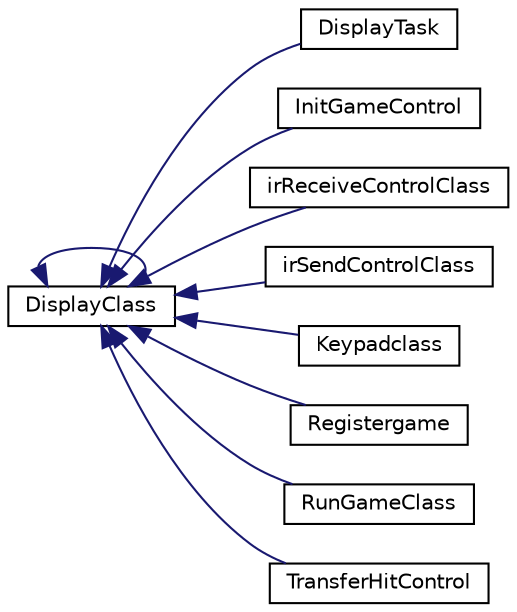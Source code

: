 digraph "Graphical Class Hierarchy"
{
  edge [fontname="Helvetica",fontsize="10",labelfontname="Helvetica",labelfontsize="10"];
  node [fontname="Helvetica",fontsize="10",shape=record];
  rankdir="LR";
  Node0 [label="task",height=0.2,width=0.4,color="grey75", fillcolor="white", style="filled"];
  Node0 -> Node0 [dir="back",color="midnightblue",fontsize="10",style="solid",fontname="Helvetica"];
  Node0 [label="DisplayClass",height=0.2,width=0.4,color="black", fillcolor="white", style="filled",URL="$classDisplayClass.html",tooltip="display class and display task "];
  Node0 -> Node2 [dir="back",color="midnightblue",fontsize="10",style="solid",fontname="Helvetica"];
  Node2 [label="DisplayTask",height=0.2,width=0.4,color="black", fillcolor="white", style="filled",URL="$classDisplayTask.html"];
  Node0 -> Node3 [dir="back",color="midnightblue",fontsize="10",style="solid",fontname="Helvetica"];
  Node3 [label="InitGameControl",height=0.2,width=0.4,color="black", fillcolor="white", style="filled",URL="$classInitGameControl.html"];
  Node0 -> Node4 [dir="back",color="midnightblue",fontsize="10",style="solid",fontname="Helvetica"];
  Node4 [label="irReceiveControlClass",height=0.2,width=0.4,color="black", fillcolor="white", style="filled",URL="$classirReceiveControlClass.html",tooltip="receive class "];
  Node0 -> Node5 [dir="back",color="midnightblue",fontsize="10",style="solid",fontname="Helvetica"];
  Node5 [label="irSendControlClass",height=0.2,width=0.4,color="black", fillcolor="white", style="filled",URL="$classirSendControlClass.html",tooltip="send class "];
  Node0 -> Node6 [dir="back",color="midnightblue",fontsize="10",style="solid",fontname="Helvetica"];
  Node6 [label="Keypadclass",height=0.2,width=0.4,color="black", fillcolor="white", style="filled",URL="$classKeypadclass.html"];
  Node0 -> Node7 [dir="back",color="midnightblue",fontsize="10",style="solid",fontname="Helvetica"];
  Node7 [label="Registergame",height=0.2,width=0.4,color="black", fillcolor="white", style="filled",URL="$classRegistergame.html",tooltip="Registergame class. "];
  Node0 -> Node8 [dir="back",color="midnightblue",fontsize="10",style="solid",fontname="Helvetica"];
  Node8 [label="RunGameClass",height=0.2,width=0.4,color="black", fillcolor="white", style="filled",URL="$classRunGameClass.html",tooltip="RunGameControl class. "];
  Node0 -> Node9 [dir="back",color="midnightblue",fontsize="10",style="solid",fontname="Helvetica"];
  Node9 [label="TransferHitControl",height=0.2,width=0.4,color="black", fillcolor="white", style="filled",URL="$classTransferHitControl.html",tooltip="TransferHitControl class. "];
}
